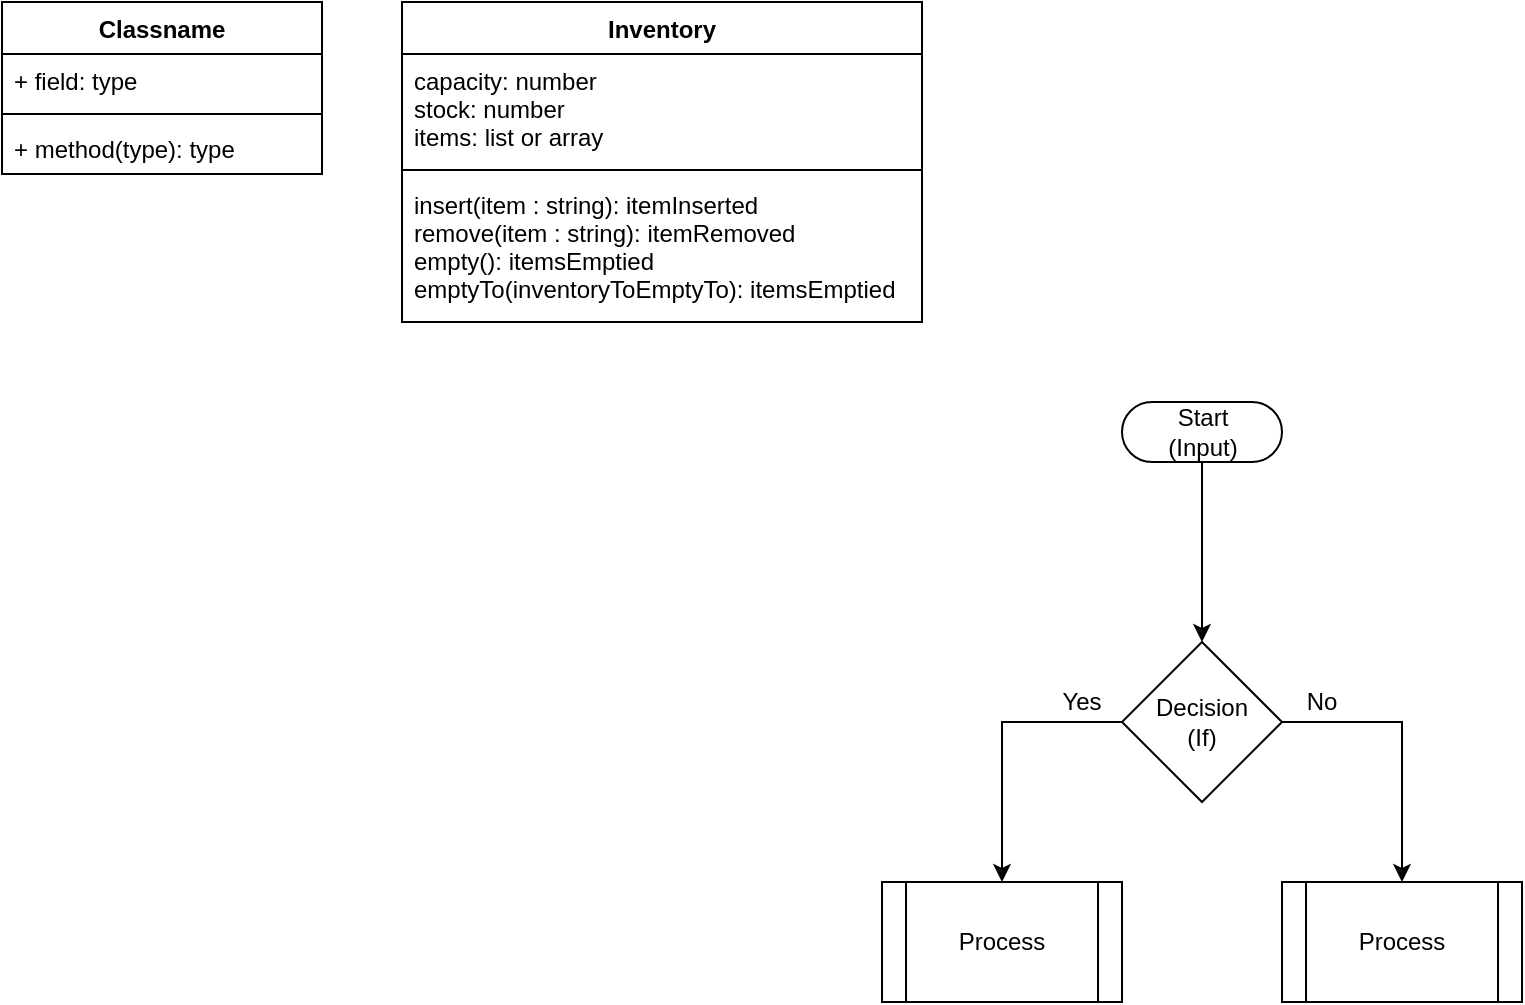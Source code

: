 <mxfile version="13.6.6" type="github">
  <diagram id="9Y2Ab54HB8pgbulD3xx_" name="Page-1">
    <mxGraphModel dx="868" dy="488" grid="1" gridSize="10" guides="1" tooltips="1" connect="1" arrows="1" fold="1" page="1" pageScale="1" pageWidth="850" pageHeight="1100" math="0" shadow="0">
      <root>
        <mxCell id="0" />
        <mxCell id="1" parent="0" />
        <mxCell id="NzbwYGtdC-Ruoc9vBYWs-1" value="Classname" style="swimlane;fontStyle=1;align=center;verticalAlign=top;childLayout=stackLayout;horizontal=1;startSize=26;horizontalStack=0;resizeParent=1;resizeParentMax=0;resizeLast=0;collapsible=1;marginBottom=0;" parent="1" vertex="1">
          <mxGeometry x="40" y="40" width="160" height="86" as="geometry" />
        </mxCell>
        <mxCell id="NzbwYGtdC-Ruoc9vBYWs-2" value="+ field: type" style="text;strokeColor=none;fillColor=none;align=left;verticalAlign=top;spacingLeft=4;spacingRight=4;overflow=hidden;rotatable=0;points=[[0,0.5],[1,0.5]];portConstraint=eastwest;" parent="NzbwYGtdC-Ruoc9vBYWs-1" vertex="1">
          <mxGeometry y="26" width="160" height="26" as="geometry" />
        </mxCell>
        <mxCell id="NzbwYGtdC-Ruoc9vBYWs-3" value="" style="line;strokeWidth=1;fillColor=none;align=left;verticalAlign=middle;spacingTop=-1;spacingLeft=3;spacingRight=3;rotatable=0;labelPosition=right;points=[];portConstraint=eastwest;" parent="NzbwYGtdC-Ruoc9vBYWs-1" vertex="1">
          <mxGeometry y="52" width="160" height="8" as="geometry" />
        </mxCell>
        <mxCell id="NzbwYGtdC-Ruoc9vBYWs-4" value="+ method(type): type" style="text;strokeColor=none;fillColor=none;align=left;verticalAlign=top;spacingLeft=4;spacingRight=4;overflow=hidden;rotatable=0;points=[[0,0.5],[1,0.5]];portConstraint=eastwest;" parent="NzbwYGtdC-Ruoc9vBYWs-1" vertex="1">
          <mxGeometry y="60" width="160" height="26" as="geometry" />
        </mxCell>
        <mxCell id="NzbwYGtdC-Ruoc9vBYWs-5" value="Inventory" style="swimlane;fontStyle=1;align=center;verticalAlign=top;childLayout=stackLayout;horizontal=1;startSize=26;horizontalStack=0;resizeParent=1;resizeParentMax=0;resizeLast=0;collapsible=1;marginBottom=0;" parent="1" vertex="1">
          <mxGeometry x="240" y="40" width="260" height="160" as="geometry" />
        </mxCell>
        <mxCell id="NzbwYGtdC-Ruoc9vBYWs-6" value="capacity: number&#xa;stock: number&#xa;items: list or array" style="text;strokeColor=none;fillColor=none;align=left;verticalAlign=top;spacingLeft=4;spacingRight=4;overflow=hidden;rotatable=0;points=[[0,0.5],[1,0.5]];portConstraint=eastwest;" parent="NzbwYGtdC-Ruoc9vBYWs-5" vertex="1">
          <mxGeometry y="26" width="260" height="54" as="geometry" />
        </mxCell>
        <mxCell id="NzbwYGtdC-Ruoc9vBYWs-7" value="" style="line;strokeWidth=1;fillColor=none;align=left;verticalAlign=middle;spacingTop=-1;spacingLeft=3;spacingRight=3;rotatable=0;labelPosition=right;points=[];portConstraint=eastwest;" parent="NzbwYGtdC-Ruoc9vBYWs-5" vertex="1">
          <mxGeometry y="80" width="260" height="8" as="geometry" />
        </mxCell>
        <mxCell id="NzbwYGtdC-Ruoc9vBYWs-8" value="insert(item : string): itemInserted&#xa;remove(item : string): itemRemoved&#xa;empty(): itemsEmptied&#xa;emptyTo(inventoryToEmptyTo): itemsEmptied" style="text;strokeColor=none;fillColor=none;align=left;verticalAlign=top;spacingLeft=4;spacingRight=4;overflow=hidden;rotatable=0;points=[[0,0.5],[1,0.5]];portConstraint=eastwest;" parent="NzbwYGtdC-Ruoc9vBYWs-5" vertex="1">
          <mxGeometry y="88" width="260" height="72" as="geometry" />
        </mxCell>
        <mxCell id="NzbwYGtdC-Ruoc9vBYWs-17" style="edgeStyle=orthogonalEdgeStyle;rounded=0;orthogonalLoop=1;jettySize=auto;html=1;exitX=0.5;exitY=0.5;exitDx=0;exitDy=15;exitPerimeter=0;entryX=0.5;entryY=0;entryDx=0;entryDy=0;" parent="1" source="NzbwYGtdC-Ruoc9vBYWs-9" target="NzbwYGtdC-Ruoc9vBYWs-10" edge="1">
          <mxGeometry relative="1" as="geometry" />
        </mxCell>
        <mxCell id="NzbwYGtdC-Ruoc9vBYWs-9" value="Start&lt;br&gt;(Input)" style="html=1;dashed=0;whitespace=wrap;shape=mxgraph.dfd.start" parent="1" vertex="1">
          <mxGeometry x="600" y="240" width="80" height="30" as="geometry" />
        </mxCell>
        <mxCell id="NzbwYGtdC-Ruoc9vBYWs-13" style="edgeStyle=orthogonalEdgeStyle;rounded=0;orthogonalLoop=1;jettySize=auto;html=1;exitX=1;exitY=0.5;exitDx=0;exitDy=0;entryX=0.5;entryY=0;entryDx=0;entryDy=0;" parent="1" source="NzbwYGtdC-Ruoc9vBYWs-10" target="NzbwYGtdC-Ruoc9vBYWs-12" edge="1">
          <mxGeometry relative="1" as="geometry" />
        </mxCell>
        <mxCell id="NzbwYGtdC-Ruoc9vBYWs-14" style="edgeStyle=orthogonalEdgeStyle;rounded=0;orthogonalLoop=1;jettySize=auto;html=1;exitX=0;exitY=0.5;exitDx=0;exitDy=0;entryX=0.5;entryY=0;entryDx=0;entryDy=0;" parent="1" source="NzbwYGtdC-Ruoc9vBYWs-10" target="NzbwYGtdC-Ruoc9vBYWs-11" edge="1">
          <mxGeometry relative="1" as="geometry" />
        </mxCell>
        <mxCell id="NzbwYGtdC-Ruoc9vBYWs-10" value="Decision&lt;br&gt;(If)" style="rhombus;whiteSpace=wrap;html=1;" parent="1" vertex="1">
          <mxGeometry x="600" y="360" width="80" height="80" as="geometry" />
        </mxCell>
        <mxCell id="NzbwYGtdC-Ruoc9vBYWs-11" value="Process" style="shape=process;whiteSpace=wrap;html=1;backgroundOutline=1;" parent="1" vertex="1">
          <mxGeometry x="480" y="480" width="120" height="60" as="geometry" />
        </mxCell>
        <mxCell id="NzbwYGtdC-Ruoc9vBYWs-12" value="Process" style="shape=process;whiteSpace=wrap;html=1;backgroundOutline=1;" parent="1" vertex="1">
          <mxGeometry x="680" y="480" width="120" height="60" as="geometry" />
        </mxCell>
        <mxCell id="NzbwYGtdC-Ruoc9vBYWs-15" value="Yes" style="text;html=1;strokeColor=none;fillColor=none;align=center;verticalAlign=middle;whiteSpace=wrap;rounded=0;" parent="1" vertex="1">
          <mxGeometry x="560" y="380" width="40" height="20" as="geometry" />
        </mxCell>
        <mxCell id="NzbwYGtdC-Ruoc9vBYWs-16" value="No" style="text;html=1;strokeColor=none;fillColor=none;align=center;verticalAlign=middle;whiteSpace=wrap;rounded=0;" parent="1" vertex="1">
          <mxGeometry x="680" y="380" width="40" height="20" as="geometry" />
        </mxCell>
      </root>
    </mxGraphModel>
  </diagram>
</mxfile>
